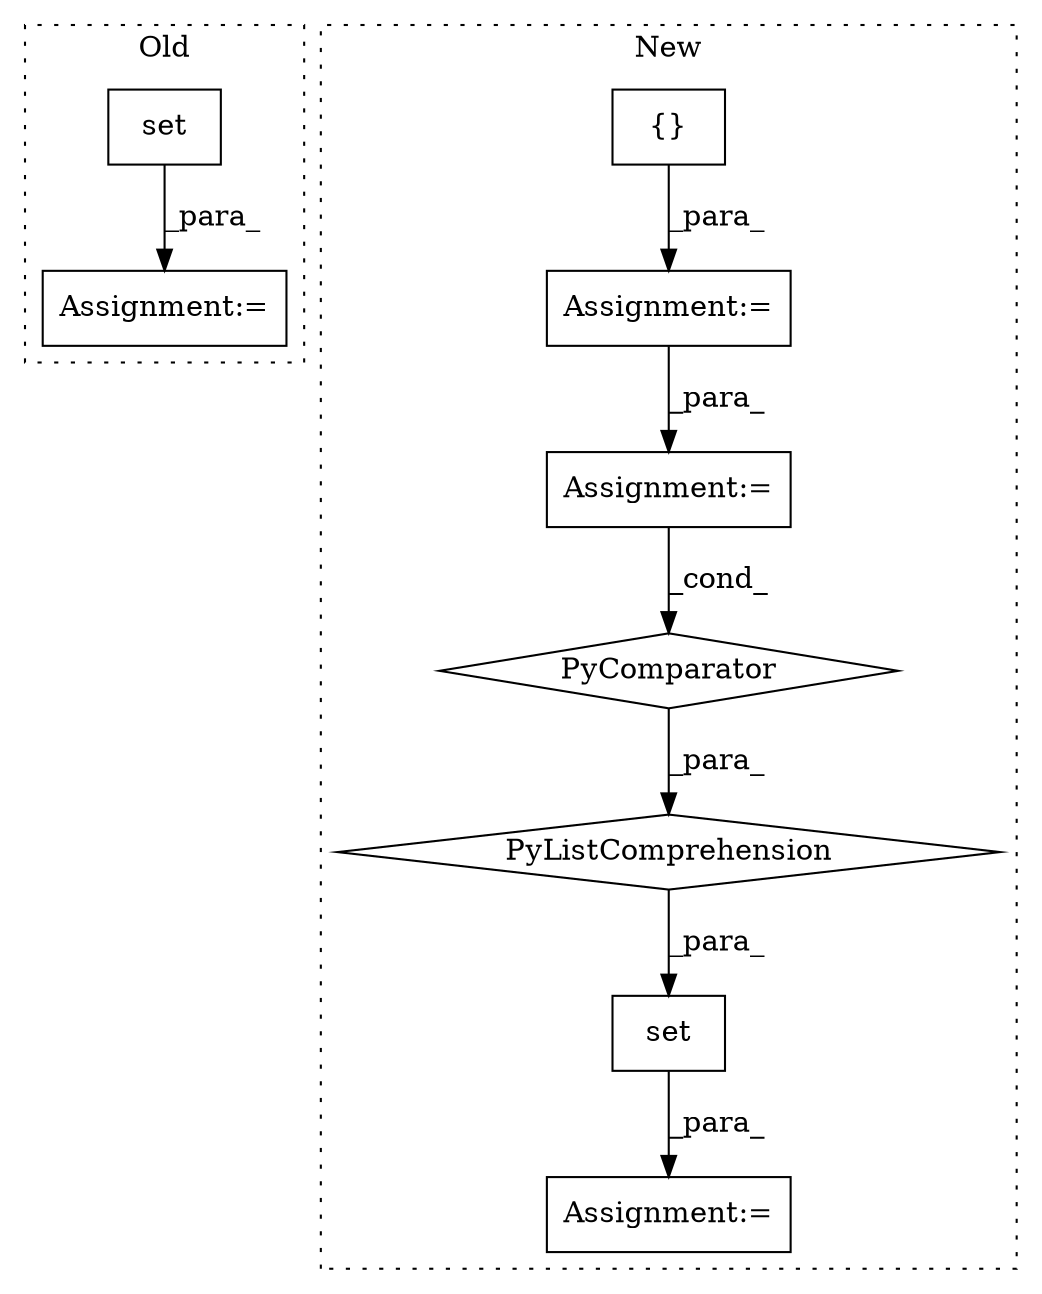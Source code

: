 digraph G {
subgraph cluster0 {
1 [label="set" a="32" s="10196,10251" l="4,1" shape="box"];
3 [label="Assignment:=" a="7" s="10195" l="1" shape="box"];
label = "Old";
style="dotted";
}
subgraph cluster1 {
2 [label="set" a="32" s="10663,10799" l="4,1" shape="box"];
4 [label="Assignment:=" a="7" s="10662" l="1" shape="box"];
5 [label="Assignment:=" a="7" s="10758" l="26" shape="box"];
6 [label="PyComparator" a="113" s="10758" l="26" shape="diamond"];
7 [label="PyListComprehension" a="109" s="10682" l="110" shape="diamond"];
8 [label="Assignment:=" a="7" s="10567" l="1" shape="box"];
9 [label="{}" a="4" s="10580,10642" l="1,1" shape="box"];
label = "New";
style="dotted";
}
1 -> 3 [label="_para_"];
2 -> 4 [label="_para_"];
5 -> 6 [label="_cond_"];
6 -> 7 [label="_para_"];
7 -> 2 [label="_para_"];
8 -> 5 [label="_para_"];
9 -> 8 [label="_para_"];
}